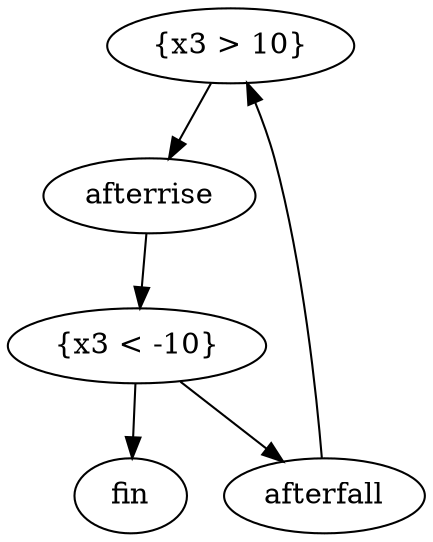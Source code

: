 digraph G {
        rise [label="{x3 > 10}"][init=1][match=0];
        afterrise [init=0][match=0];
        fall [label="{x3 < -10}"][init=0][match=0];
        afterfall [init=0][match=0];
        fin [init=0][match=1];
        rise->afterrise [guard="{x0 < 20, x1 < 80}"];
        afterrise->fall [guard="{x0 < 20, x1 < 80}"];
        fall->afterfall [guard="{x0 < 20, x1 < 80}"][reset="{0}"];
        afterfall->rise [guard="{x0 < 20, x1 < 80}"];
        fall->fin [guard="{x0 < 20, x1 < 80}"];
}
